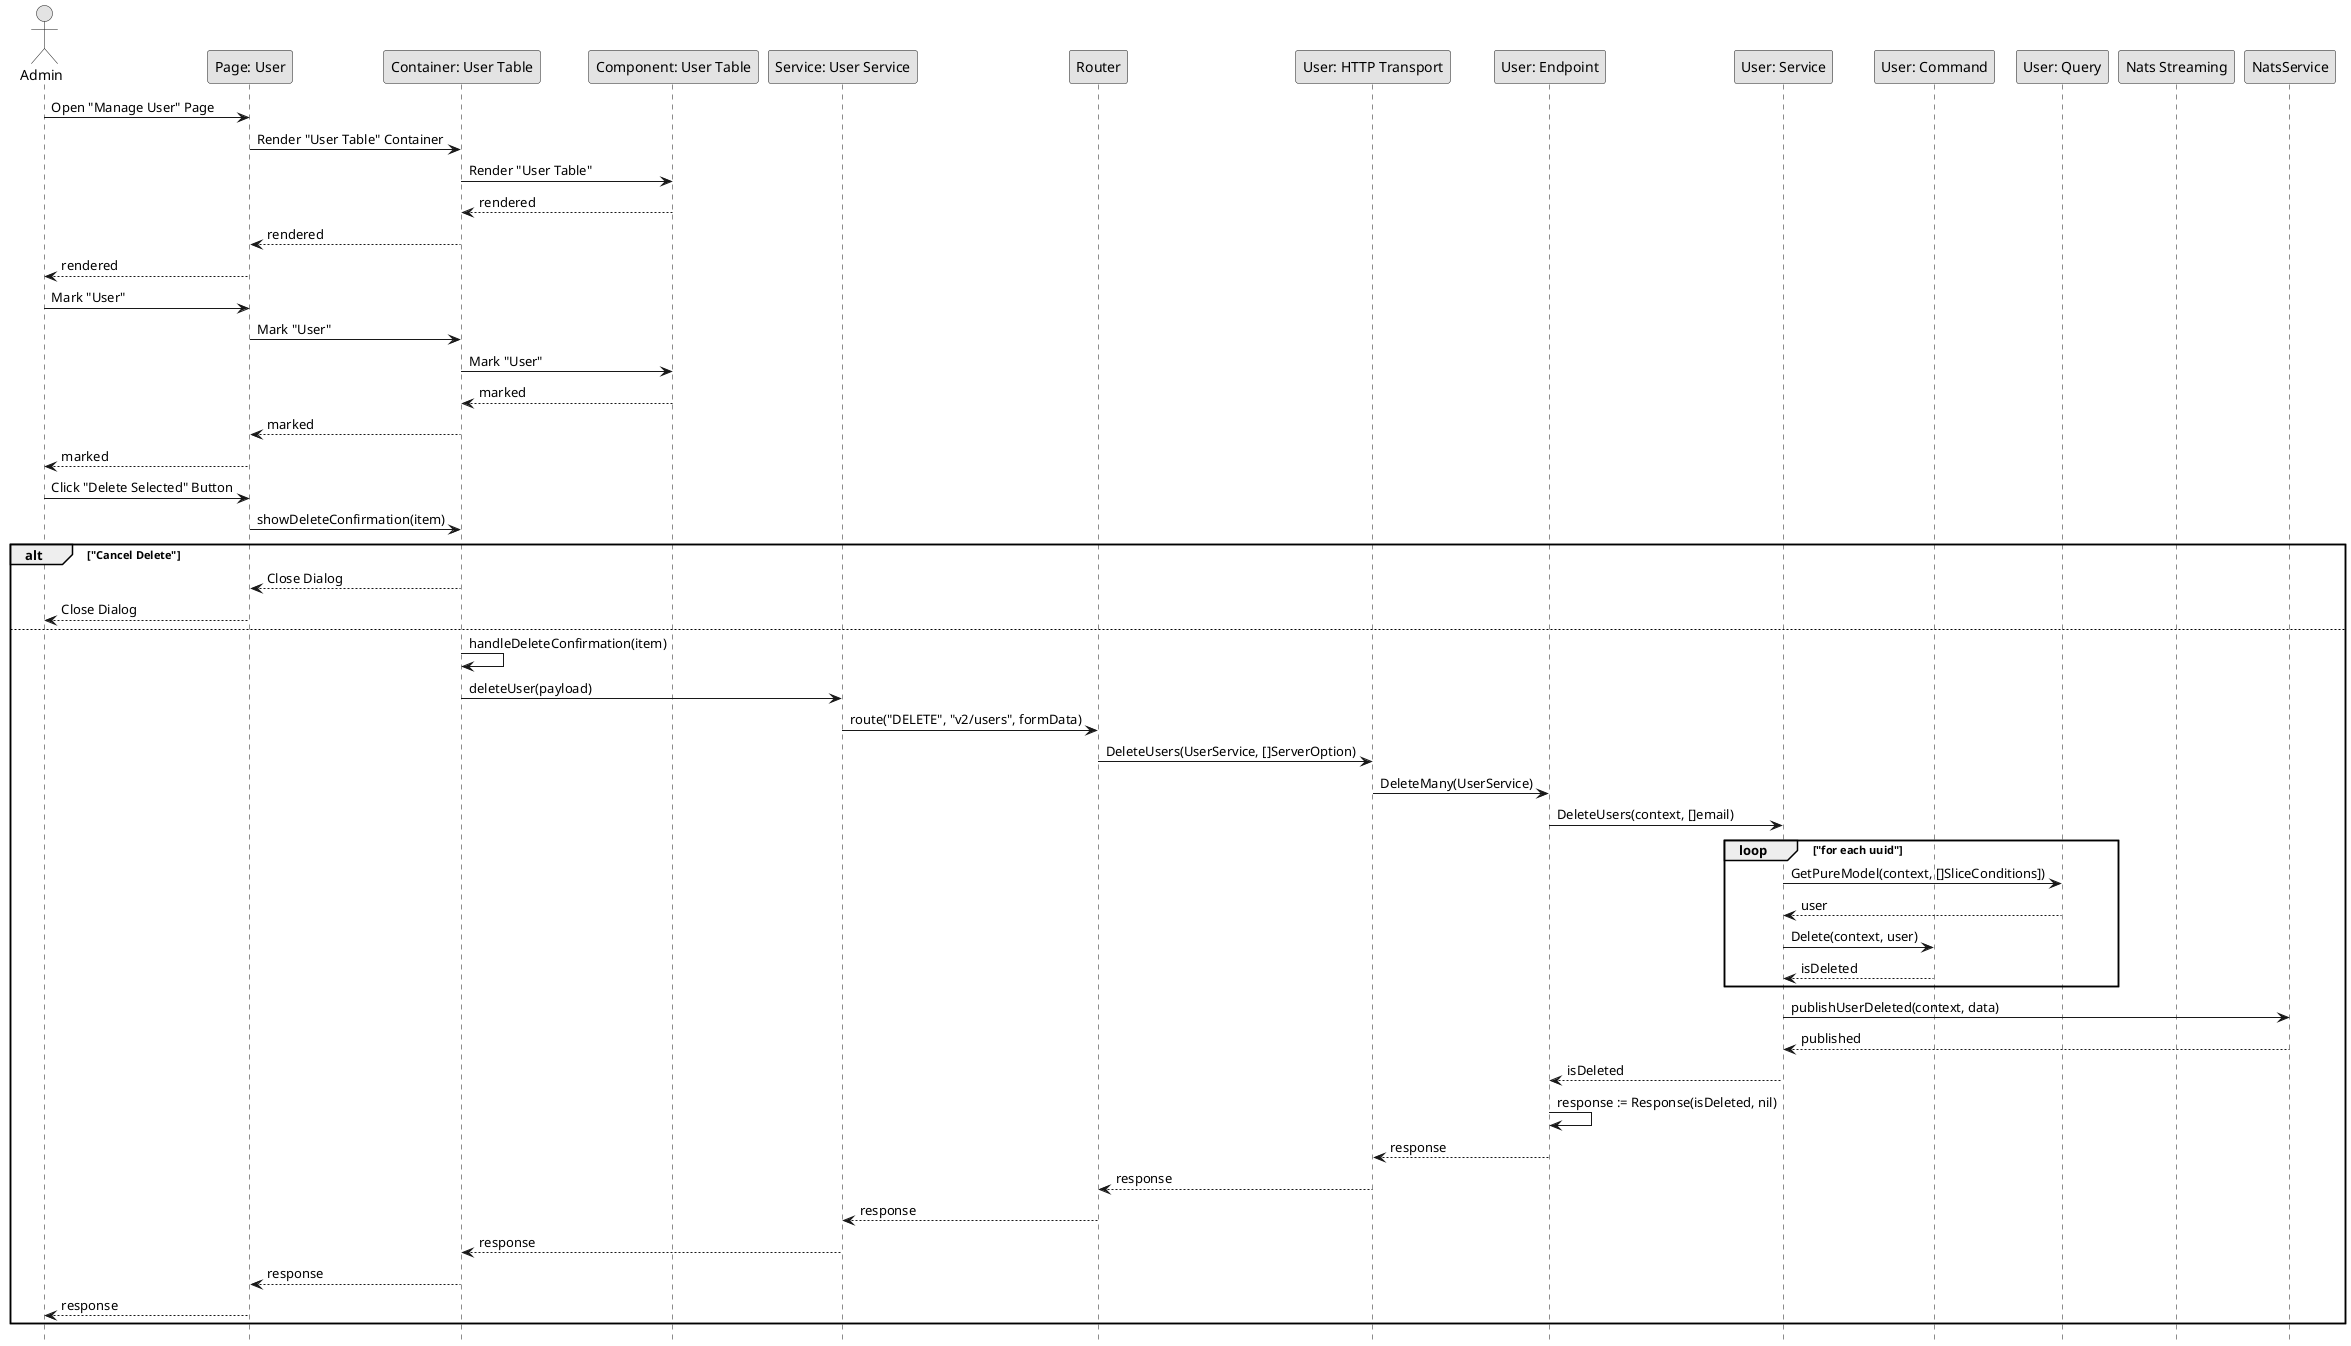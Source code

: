 @startuml DeleteUser

skinparam Monochrome true
skinparam Shadowing false
hide footbox

actor Admin
participant "Page: User" as UserPage
participant "Container: User Table" as UserTableContainer
participant "Component: User Table" as UserTable
participant "Service: User Service" as FEUserService
participant "Router" as Router
participant "User: HTTP Transport" as UserHTTPTransport
participant "User: Endpoint" as UserEndpoint
participant "User: Service" as UserService
participant "User: Command" as UserCommand
participant "User: Query" as UserQuery
participant "Nats Streaming" as NatsStreaming

Admin->UserPage: Open "Manage User" Page
UserPage->UserTableContainer: Render "User Table" Container
UserTableContainer->UserTable: Render "User Table"
UserTable-->UserTableContainer: rendered
UserTableContainer-->UserPage: rendered
UserPage-->Admin: rendered

Admin->UserPage: Mark "User"
UserPage->UserTableContainer: Mark "User"
UserTableContainer->UserTable: Mark "User"
UserTable-->UserTableContainer: marked
UserTableContainer-->UserPage: marked
UserPage-->Admin: marked

Admin->UserPage: Click "Delete Selected" Button
UserPage->UserTableContainer: showDeleteConfirmation(item)

alt "Cancel Delete"
    UserTableContainer-->UserPage: Close Dialog
    UserPage-->Admin: Close Dialog
else
    UserTableContainer->UserTableContainer: handleDeleteConfirmation(item)
    UserTableContainer->FEUserService: deleteUser(payload)
    FEUserService->Router: route("DELETE", "v2/users", formData)
    Router->UserHTTPTransport: DeleteUsers(UserService, []ServerOption)
    UserHTTPTransport->UserEndpoint: DeleteMany(UserService)
    UserEndpoint->UserService: DeleteUsers(context, []email)

    loop "for each uuid"
        UserService->UserQuery: GetPureModel(context, []SliceConditions])
        UserQuery-->UserService: user

        UserService->UserCommand: Delete(context, user)
        UserCommand-->UserService: isDeleted
    end

    UserService->NatsService: publishUserDeleted(context, data)
    NatsService-->UserService: published

    UserService-->UserEndpoint: isDeleted
    UserEndpoint->UserEndpoint: response := Response(isDeleted, nil)
    UserEndpoint-->UserHTTPTransport: response
    UserHTTPTransport-->Router: response
    Router-->FEUserService: response
    FEUserService-->UserTableContainer: response
    UserTableContainer-->UserPage: response
    UserPage-->Admin: response
end

@enduml